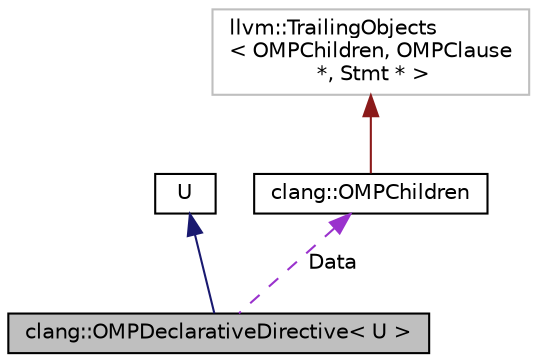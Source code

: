digraph "clang::OMPDeclarativeDirective&lt; U &gt;"
{
 // LATEX_PDF_SIZE
  bgcolor="transparent";
  edge [fontname="Helvetica",fontsize="10",labelfontname="Helvetica",labelfontsize="10"];
  node [fontname="Helvetica",fontsize="10",shape=record];
  Node1 [label="clang::OMPDeclarativeDirective\< U \>",height=0.2,width=0.4,color="black", fillcolor="grey75", style="filled", fontcolor="black",tooltip="This is a basic class for representing single OpenMP declarative directive."];
  Node2 -> Node1 [dir="back",color="midnightblue",fontsize="10",style="solid",fontname="Helvetica"];
  Node2 [label="U",height=0.2,width=0.4,color="black",URL="$classU.html",tooltip=" "];
  Node3 -> Node1 [dir="back",color="darkorchid3",fontsize="10",style="dashed",label=" Data" ,fontname="Helvetica"];
  Node3 [label="clang::OMPChildren",height=0.2,width=0.4,color="black",URL="$classclang_1_1OMPChildren.html",tooltip="Contains data for OpenMP directives: clauses, children expressions/statements (helpers for codegen) a..."];
  Node4 -> Node3 [dir="back",color="firebrick4",fontsize="10",style="solid",fontname="Helvetica"];
  Node4 [label="llvm::TrailingObjects\l\< OMPChildren, OMPClause\l *, Stmt * \>",height=0.2,width=0.4,color="grey75",tooltip=" "];
}
